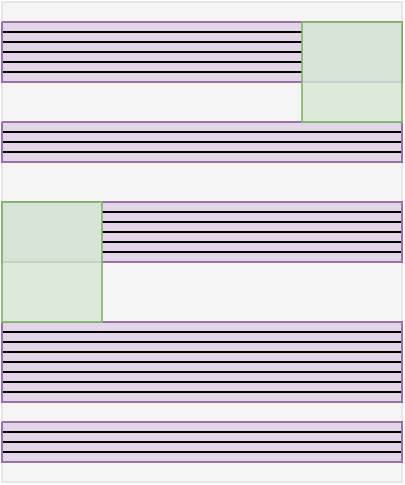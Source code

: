 <mxfile version="13.3.9" type="device"><diagram id="Gp9LvcCdWJuY7rQB2lE1" name="Page-1"><mxGraphModel dx="358" dy="217" grid="1" gridSize="10" guides="1" tooltips="1" connect="1" arrows="1" fold="1" page="1" pageScale="1" pageWidth="850" pageHeight="1100" math="0" shadow="0"><root><mxCell id="0"/><mxCell id="1" parent="0"/><mxCell id="xdUIPukJvAwj1LbaWWhz-1" value="" style="rounded=0;whiteSpace=wrap;html=1;fillColor=#f5f5f5;strokeColor=#E6E6E6;fontColor=#333333;" parent="1" vertex="1"><mxGeometry x="200" y="80" width="200" height="240" as="geometry"/></mxCell><mxCell id="Eo1k67qcLa4CsIqWOXpH-19" value="" style="verticalLabelPosition=bottom;verticalAlign=top;html=1;shape=mxgraph.basic.patternFillRect;fillStyle=hor;step=5;fillStrokeWidth=1;fillStrokeColor=#000;strokeColor=#9673a6;strokeWidth=1;fillColor=#e1d5e7;fontSize=5;" parent="1" vertex="1"><mxGeometry x="200" y="290" width="200" height="20" as="geometry"/></mxCell><mxCell id="anD39b_vEgKPsnWkJNZC-2" value="" style="verticalLabelPosition=bottom;verticalAlign=top;html=1;shape=mxgraph.basic.patternFillRect;fillStyle=hor;step=5;fillStrokeWidth=1;fillStrokeColor=#000;strokeColor=#9673a6;strokeWidth=1;fillColor=#e1d5e7;fontSize=5;" parent="1" vertex="1"><mxGeometry x="200" y="240" width="200" height="40" as="geometry"/></mxCell><mxCell id="anD39b_vEgKPsnWkJNZC-3" value="" style="verticalLabelPosition=bottom;verticalAlign=top;html=1;shape=mxgraph.basic.patternFillRect;fillStyle=hor;step=5;fillStrokeWidth=1;fillStrokeColor=#000;strokeColor=#9673a6;strokeWidth=1;fillColor=#e1d5e7;fontSize=5;" parent="1" vertex="1"><mxGeometry x="200" y="180" width="200" height="30" as="geometry"/></mxCell><mxCell id="anD39b_vEgKPsnWkJNZC-4" value="" style="verticalLabelPosition=bottom;verticalAlign=top;html=1;shape=mxgraph.basic.patternFillRect;fillStyle=hor;step=5;fillStrokeWidth=1;fillStrokeColor=#000;strokeColor=#9673a6;strokeWidth=1;fillColor=#e1d5e7;fontSize=5;" parent="1" vertex="1"><mxGeometry x="200" y="90" width="200" height="30" as="geometry"/></mxCell><mxCell id="anD39b_vEgKPsnWkJNZC-5" value="" style="verticalLabelPosition=bottom;verticalAlign=top;html=1;shape=mxgraph.basic.patternFillRect;fillStyle=hor;step=5;fillStrokeWidth=1;fillStrokeColor=#000;strokeColor=#9673a6;strokeWidth=1;fillColor=#e1d5e7;fontSize=5;" parent="1" vertex="1"><mxGeometry x="200" y="140" width="200" height="20" as="geometry"/></mxCell><mxCell id="anD39b_vEgKPsnWkJNZC-7" value="" style="shape=partialRectangle;whiteSpace=wrap;html=1;right=0;fillColor=#e1d5e7;strokeColor=#9673a6;" parent="1" vertex="1"><mxGeometry x="200" y="180" width="50" height="30" as="geometry"/></mxCell><mxCell id="Eo1k67qcLa4CsIqWOXpH-3" value="" style="rounded=0;whiteSpace=wrap;html=1;fillColor=#d5e8d4;strokeColor=#82b366;opacity=80;" parent="1" vertex="1"><mxGeometry x="200" y="180" width="50" height="60" as="geometry"/></mxCell><mxCell id="anD39b_vEgKPsnWkJNZC-9" value="" style="shape=partialRectangle;whiteSpace=wrap;html=1;left=0;fillColor=#e1d5e7;strokeColor=#9673a6;" parent="1" vertex="1"><mxGeometry x="350" y="90" width="50" height="30" as="geometry"/></mxCell><mxCell id="Eo1k67qcLa4CsIqWOXpH-1" value="" style="rounded=0;whiteSpace=wrap;html=1;fillColor=#d5e8d4;strokeColor=#82b366;opacity=80;" parent="1" vertex="1"><mxGeometry x="350" y="90" width="50" height="50" as="geometry"/></mxCell></root></mxGraphModel></diagram></mxfile>